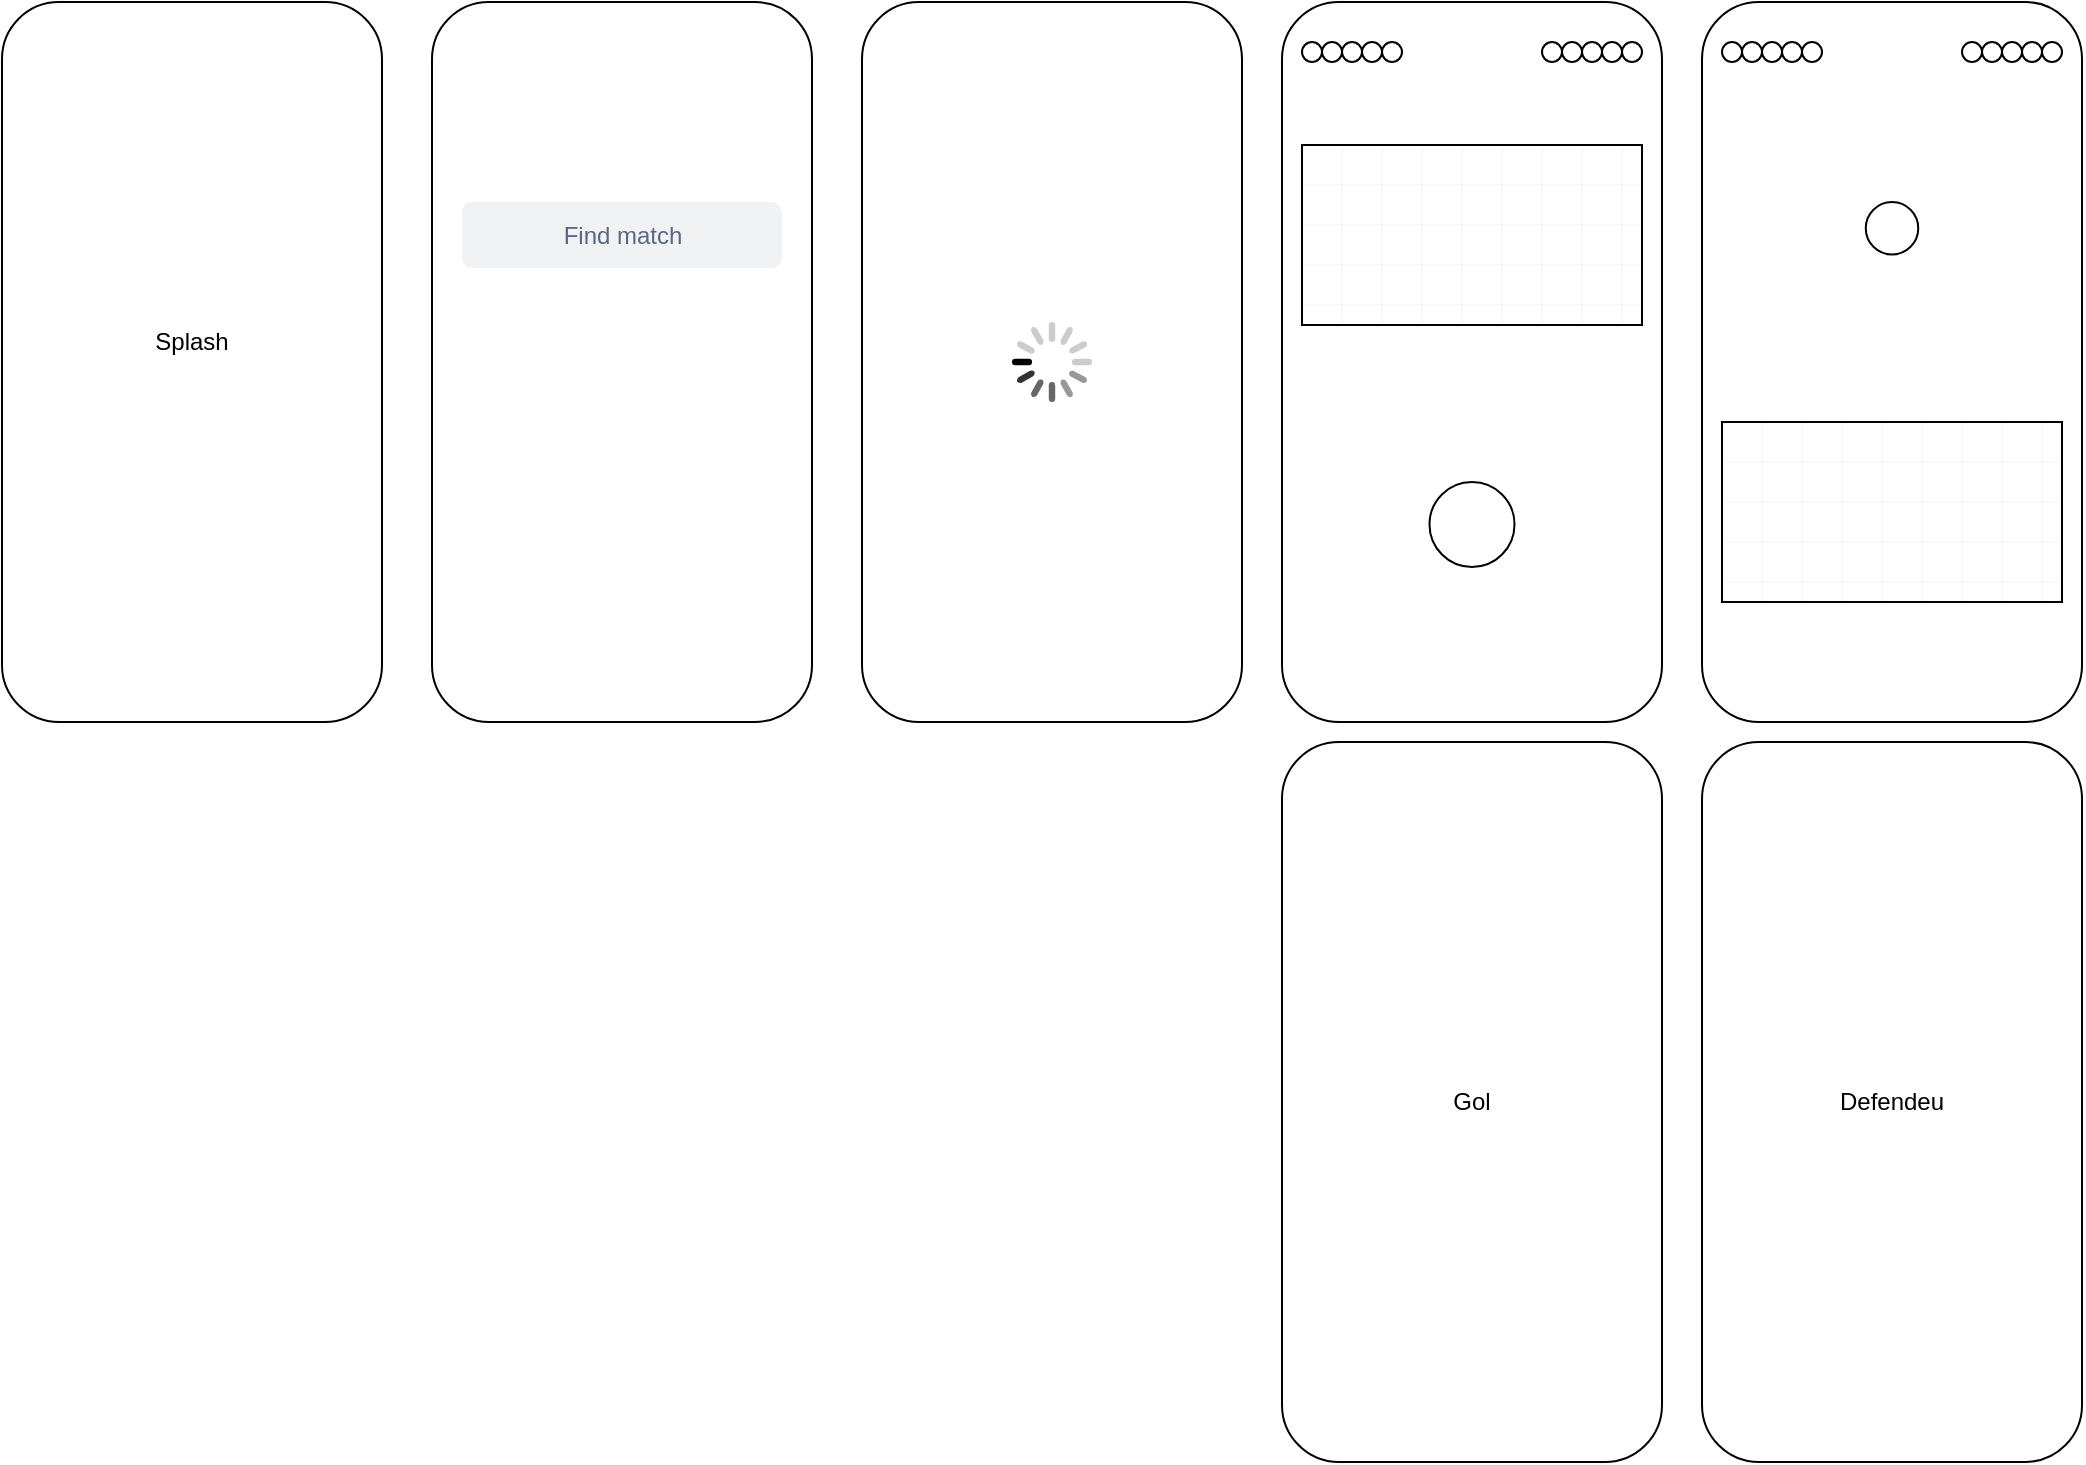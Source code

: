 <mxfile version="13.5.9" type="device"><diagram id="hAkpemhQ_45Uuj7btHK_" name="Page-1"><mxGraphModel dx="946" dy="646" grid="1" gridSize="10" guides="1" tooltips="1" connect="1" arrows="1" fold="1" page="1" pageScale="1" pageWidth="850" pageHeight="1100" math="0" shadow="0"><root><mxCell id="0"/><mxCell id="1" parent="0"/><mxCell id="zFI7go8ShINB0c-XhGDA-1" value="" style="rounded=1;whiteSpace=wrap;html=1;" vertex="1" parent="1"><mxGeometry x="20" y="20" width="190" height="360" as="geometry"/></mxCell><mxCell id="zFI7go8ShINB0c-XhGDA-2" value="" style="rounded=1;whiteSpace=wrap;html=1;" vertex="1" parent="1"><mxGeometry x="235" y="20" width="190" height="360" as="geometry"/></mxCell><mxCell id="zFI7go8ShINB0c-XhGDA-3" value="" style="rounded=1;whiteSpace=wrap;html=1;" vertex="1" parent="1"><mxGeometry x="450" y="20" width="190" height="360" as="geometry"/></mxCell><mxCell id="zFI7go8ShINB0c-XhGDA-4" value="" style="rounded=1;whiteSpace=wrap;html=1;" vertex="1" parent="1"><mxGeometry x="660" y="20" width="190" height="360" as="geometry"/></mxCell><mxCell id="zFI7go8ShINB0c-XhGDA-6" value="Splash" style="text;html=1;strokeColor=none;fillColor=none;align=center;verticalAlign=middle;whiteSpace=wrap;rounded=0;" vertex="1" parent="1"><mxGeometry x="95" y="180" width="40" height="20" as="geometry"/></mxCell><mxCell id="zFI7go8ShINB0c-XhGDA-8" value="Find match" style="rounded=1;fillColor=#F1F2F4;strokeColor=none;html=1;fontColor=#596780;align=center;verticalAlign=middle;fontStyle=0;fontSize=12" vertex="1" parent="1"><mxGeometry x="250" y="120" width="160" height="33" as="geometry"/></mxCell><mxCell id="zFI7go8ShINB0c-XhGDA-9" value="" style="html=1;verticalLabelPosition=bottom;labelBackgroundColor=#ffffff;verticalAlign=top;shadow=0;dashed=0;strokeWidth=2;shape=mxgraph.ios7.misc.loading_circle;" vertex="1" parent="1"><mxGeometry x="525" y="180" width="40" height="40" as="geometry"/></mxCell><mxCell id="zFI7go8ShINB0c-XhGDA-10" value="" style="ellipse;whiteSpace=wrap;html=1;aspect=fixed;" vertex="1" parent="1"><mxGeometry x="670" y="40" width="10" height="10" as="geometry"/></mxCell><mxCell id="zFI7go8ShINB0c-XhGDA-15" value="" style="ellipse;whiteSpace=wrap;html=1;aspect=fixed;" vertex="1" parent="1"><mxGeometry x="680" y="40" width="10" height="10" as="geometry"/></mxCell><mxCell id="zFI7go8ShINB0c-XhGDA-16" value="" style="ellipse;whiteSpace=wrap;html=1;aspect=fixed;" vertex="1" parent="1"><mxGeometry x="690" y="40" width="10" height="10" as="geometry"/></mxCell><mxCell id="zFI7go8ShINB0c-XhGDA-17" value="" style="ellipse;whiteSpace=wrap;html=1;aspect=fixed;" vertex="1" parent="1"><mxGeometry x="700" y="40" width="10" height="10" as="geometry"/></mxCell><mxCell id="zFI7go8ShINB0c-XhGDA-18" value="" style="ellipse;whiteSpace=wrap;html=1;aspect=fixed;" vertex="1" parent="1"><mxGeometry x="710" y="40" width="10" height="10" as="geometry"/></mxCell><mxCell id="zFI7go8ShINB0c-XhGDA-21" value="" style="ellipse;whiteSpace=wrap;html=1;aspect=fixed;" vertex="1" parent="1"><mxGeometry x="790" y="40" width="10" height="10" as="geometry"/></mxCell><mxCell id="zFI7go8ShINB0c-XhGDA-22" value="" style="ellipse;whiteSpace=wrap;html=1;aspect=fixed;" vertex="1" parent="1"><mxGeometry x="800" y="40" width="10" height="10" as="geometry"/></mxCell><mxCell id="zFI7go8ShINB0c-XhGDA-23" value="" style="ellipse;whiteSpace=wrap;html=1;aspect=fixed;" vertex="1" parent="1"><mxGeometry x="810" y="40" width="10" height="10" as="geometry"/></mxCell><mxCell id="zFI7go8ShINB0c-XhGDA-24" value="" style="ellipse;whiteSpace=wrap;html=1;aspect=fixed;" vertex="1" parent="1"><mxGeometry x="820" y="40" width="10" height="10" as="geometry"/></mxCell><mxCell id="zFI7go8ShINB0c-XhGDA-25" value="" style="ellipse;whiteSpace=wrap;html=1;aspect=fixed;" vertex="1" parent="1"><mxGeometry x="830" y="40" width="10" height="10" as="geometry"/></mxCell><mxCell id="zFI7go8ShINB0c-XhGDA-27" value="" style="rounded=0;whiteSpace=wrap;html=1;" vertex="1" parent="1"><mxGeometry x="670" y="91.5" width="170" height="90" as="geometry"/></mxCell><mxCell id="zFI7go8ShINB0c-XhGDA-28" value="" style="ellipse;whiteSpace=wrap;html=1;aspect=fixed;" vertex="1" parent="1"><mxGeometry x="733.75" y="260" width="42.5" height="42.5" as="geometry"/></mxCell><mxCell id="zFI7go8ShINB0c-XhGDA-29" value="" style="rounded=1;whiteSpace=wrap;html=1;" vertex="1" parent="1"><mxGeometry x="870.01" y="20" width="190" height="360" as="geometry"/></mxCell><mxCell id="zFI7go8ShINB0c-XhGDA-30" value="" style="ellipse;whiteSpace=wrap;html=1;aspect=fixed;" vertex="1" parent="1"><mxGeometry x="880" y="40" width="10" height="10" as="geometry"/></mxCell><mxCell id="zFI7go8ShINB0c-XhGDA-31" value="" style="ellipse;whiteSpace=wrap;html=1;aspect=fixed;" vertex="1" parent="1"><mxGeometry x="890" y="40" width="10" height="10" as="geometry"/></mxCell><mxCell id="zFI7go8ShINB0c-XhGDA-32" value="" style="ellipse;whiteSpace=wrap;html=1;aspect=fixed;" vertex="1" parent="1"><mxGeometry x="900" y="40" width="10" height="10" as="geometry"/></mxCell><mxCell id="zFI7go8ShINB0c-XhGDA-33" value="" style="ellipse;whiteSpace=wrap;html=1;aspect=fixed;" vertex="1" parent="1"><mxGeometry x="910" y="40" width="10" height="10" as="geometry"/></mxCell><mxCell id="zFI7go8ShINB0c-XhGDA-34" value="" style="ellipse;whiteSpace=wrap;html=1;aspect=fixed;" vertex="1" parent="1"><mxGeometry x="920" y="40" width="10" height="10" as="geometry"/></mxCell><mxCell id="zFI7go8ShINB0c-XhGDA-35" value="" style="ellipse;whiteSpace=wrap;html=1;aspect=fixed;" vertex="1" parent="1"><mxGeometry x="1000" y="40" width="10" height="10" as="geometry"/></mxCell><mxCell id="zFI7go8ShINB0c-XhGDA-36" value="" style="ellipse;whiteSpace=wrap;html=1;aspect=fixed;" vertex="1" parent="1"><mxGeometry x="1010" y="40" width="10" height="10" as="geometry"/></mxCell><mxCell id="zFI7go8ShINB0c-XhGDA-37" value="" style="ellipse;whiteSpace=wrap;html=1;aspect=fixed;" vertex="1" parent="1"><mxGeometry x="1020" y="40" width="10" height="10" as="geometry"/></mxCell><mxCell id="zFI7go8ShINB0c-XhGDA-38" value="" style="ellipse;whiteSpace=wrap;html=1;aspect=fixed;" vertex="1" parent="1"><mxGeometry x="1030" y="40" width="10" height="10" as="geometry"/></mxCell><mxCell id="zFI7go8ShINB0c-XhGDA-39" value="" style="ellipse;whiteSpace=wrap;html=1;aspect=fixed;" vertex="1" parent="1"><mxGeometry x="1040" y="40" width="10" height="10" as="geometry"/></mxCell><mxCell id="zFI7go8ShINB0c-XhGDA-40" value="" style="rounded=0;whiteSpace=wrap;html=1;" vertex="1" parent="1"><mxGeometry x="880" y="230" width="170" height="90" as="geometry"/></mxCell><mxCell id="zFI7go8ShINB0c-XhGDA-41" value="" style="ellipse;whiteSpace=wrap;html=1;aspect=fixed;" vertex="1" parent="1"><mxGeometry x="951.88" y="120" width="26.25" height="26.25" as="geometry"/></mxCell><mxCell id="zFI7go8ShINB0c-XhGDA-42" value="" style="verticalLabelPosition=bottom;verticalAlign=top;html=1;shape=mxgraph.basic.patternFillRect;fillStyle=grid;step=20;fillStrokeWidth=0.2;fillStrokeColor=#dddddd;" vertex="1" parent="1"><mxGeometry x="880" y="230" width="170" height="90" as="geometry"/></mxCell><mxCell id="zFI7go8ShINB0c-XhGDA-43" value="" style="verticalLabelPosition=bottom;verticalAlign=top;html=1;shape=mxgraph.basic.patternFillRect;fillStyle=grid;step=20;fillStrokeWidth=0.2;fillStrokeColor=#dddddd;" vertex="1" parent="1"><mxGeometry x="670" y="91.5" width="170" height="90" as="geometry"/></mxCell><mxCell id="zFI7go8ShINB0c-XhGDA-44" value="" style="rounded=1;whiteSpace=wrap;html=1;" vertex="1" parent="1"><mxGeometry x="660" y="390" width="190" height="360" as="geometry"/></mxCell><mxCell id="zFI7go8ShINB0c-XhGDA-45" value="Gol" style="text;html=1;strokeColor=none;fillColor=none;align=center;verticalAlign=middle;whiteSpace=wrap;rounded=0;" vertex="1" parent="1"><mxGeometry x="735" y="560" width="40" height="20" as="geometry"/></mxCell><mxCell id="zFI7go8ShINB0c-XhGDA-46" value="" style="rounded=1;whiteSpace=wrap;html=1;" vertex="1" parent="1"><mxGeometry x="870.01" y="390" width="190" height="360" as="geometry"/></mxCell><mxCell id="zFI7go8ShINB0c-XhGDA-47" value="Defendeu" style="text;html=1;strokeColor=none;fillColor=none;align=center;verticalAlign=middle;whiteSpace=wrap;rounded=0;" vertex="1" parent="1"><mxGeometry x="945.01" y="560" width="40" height="20" as="geometry"/></mxCell></root></mxGraphModel></diagram></mxfile>
